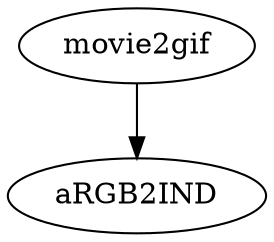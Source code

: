 /* Created by mdot for Matlab */
digraph m2html {
  movie2gif -> aRGB2IND;

  aRGB2IND [URL="aRGB2IND.html"];
  movie2gif [URL="movie2gif.html"];
}